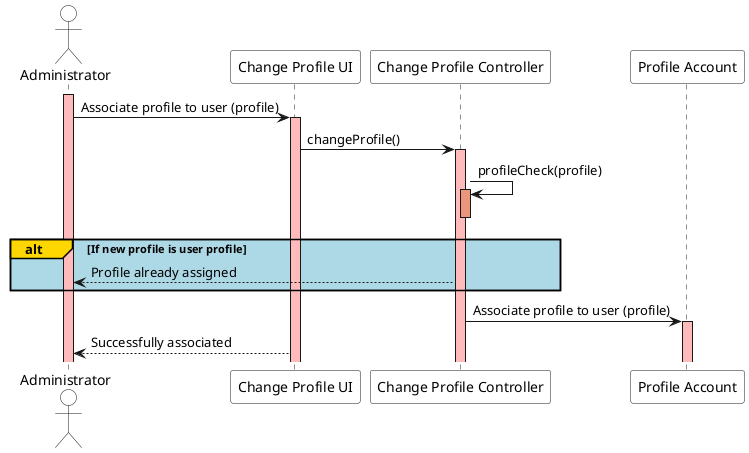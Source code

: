 @startuml

actor Administrator  as Administrator #white
participant "Change Profile UI" as UI #white
participant "Change Profile Controller" as Controller #white
participant "Profile Account" as Account #white

activate Administrator #FFBBBB
Administrator ->  UI : Associate profile to user (profile)
activate UI #FFBBBB
UI -> Controller :  changeProfile()
activate Controller #FFBBBB
Controller -> Controller: profileCheck(profile)
activate Controller #DarkSalmon
deactivate Controller #DarkSalmon

alt#Gold #LightBlue If new profile is user profile
Administrator <-- Controller : Profile already assigned
end

Controller -> Account : Associate profile to user (profile)
activate Account #FFBBBB
Administrator <-- UI: Successfully associated
@enduml